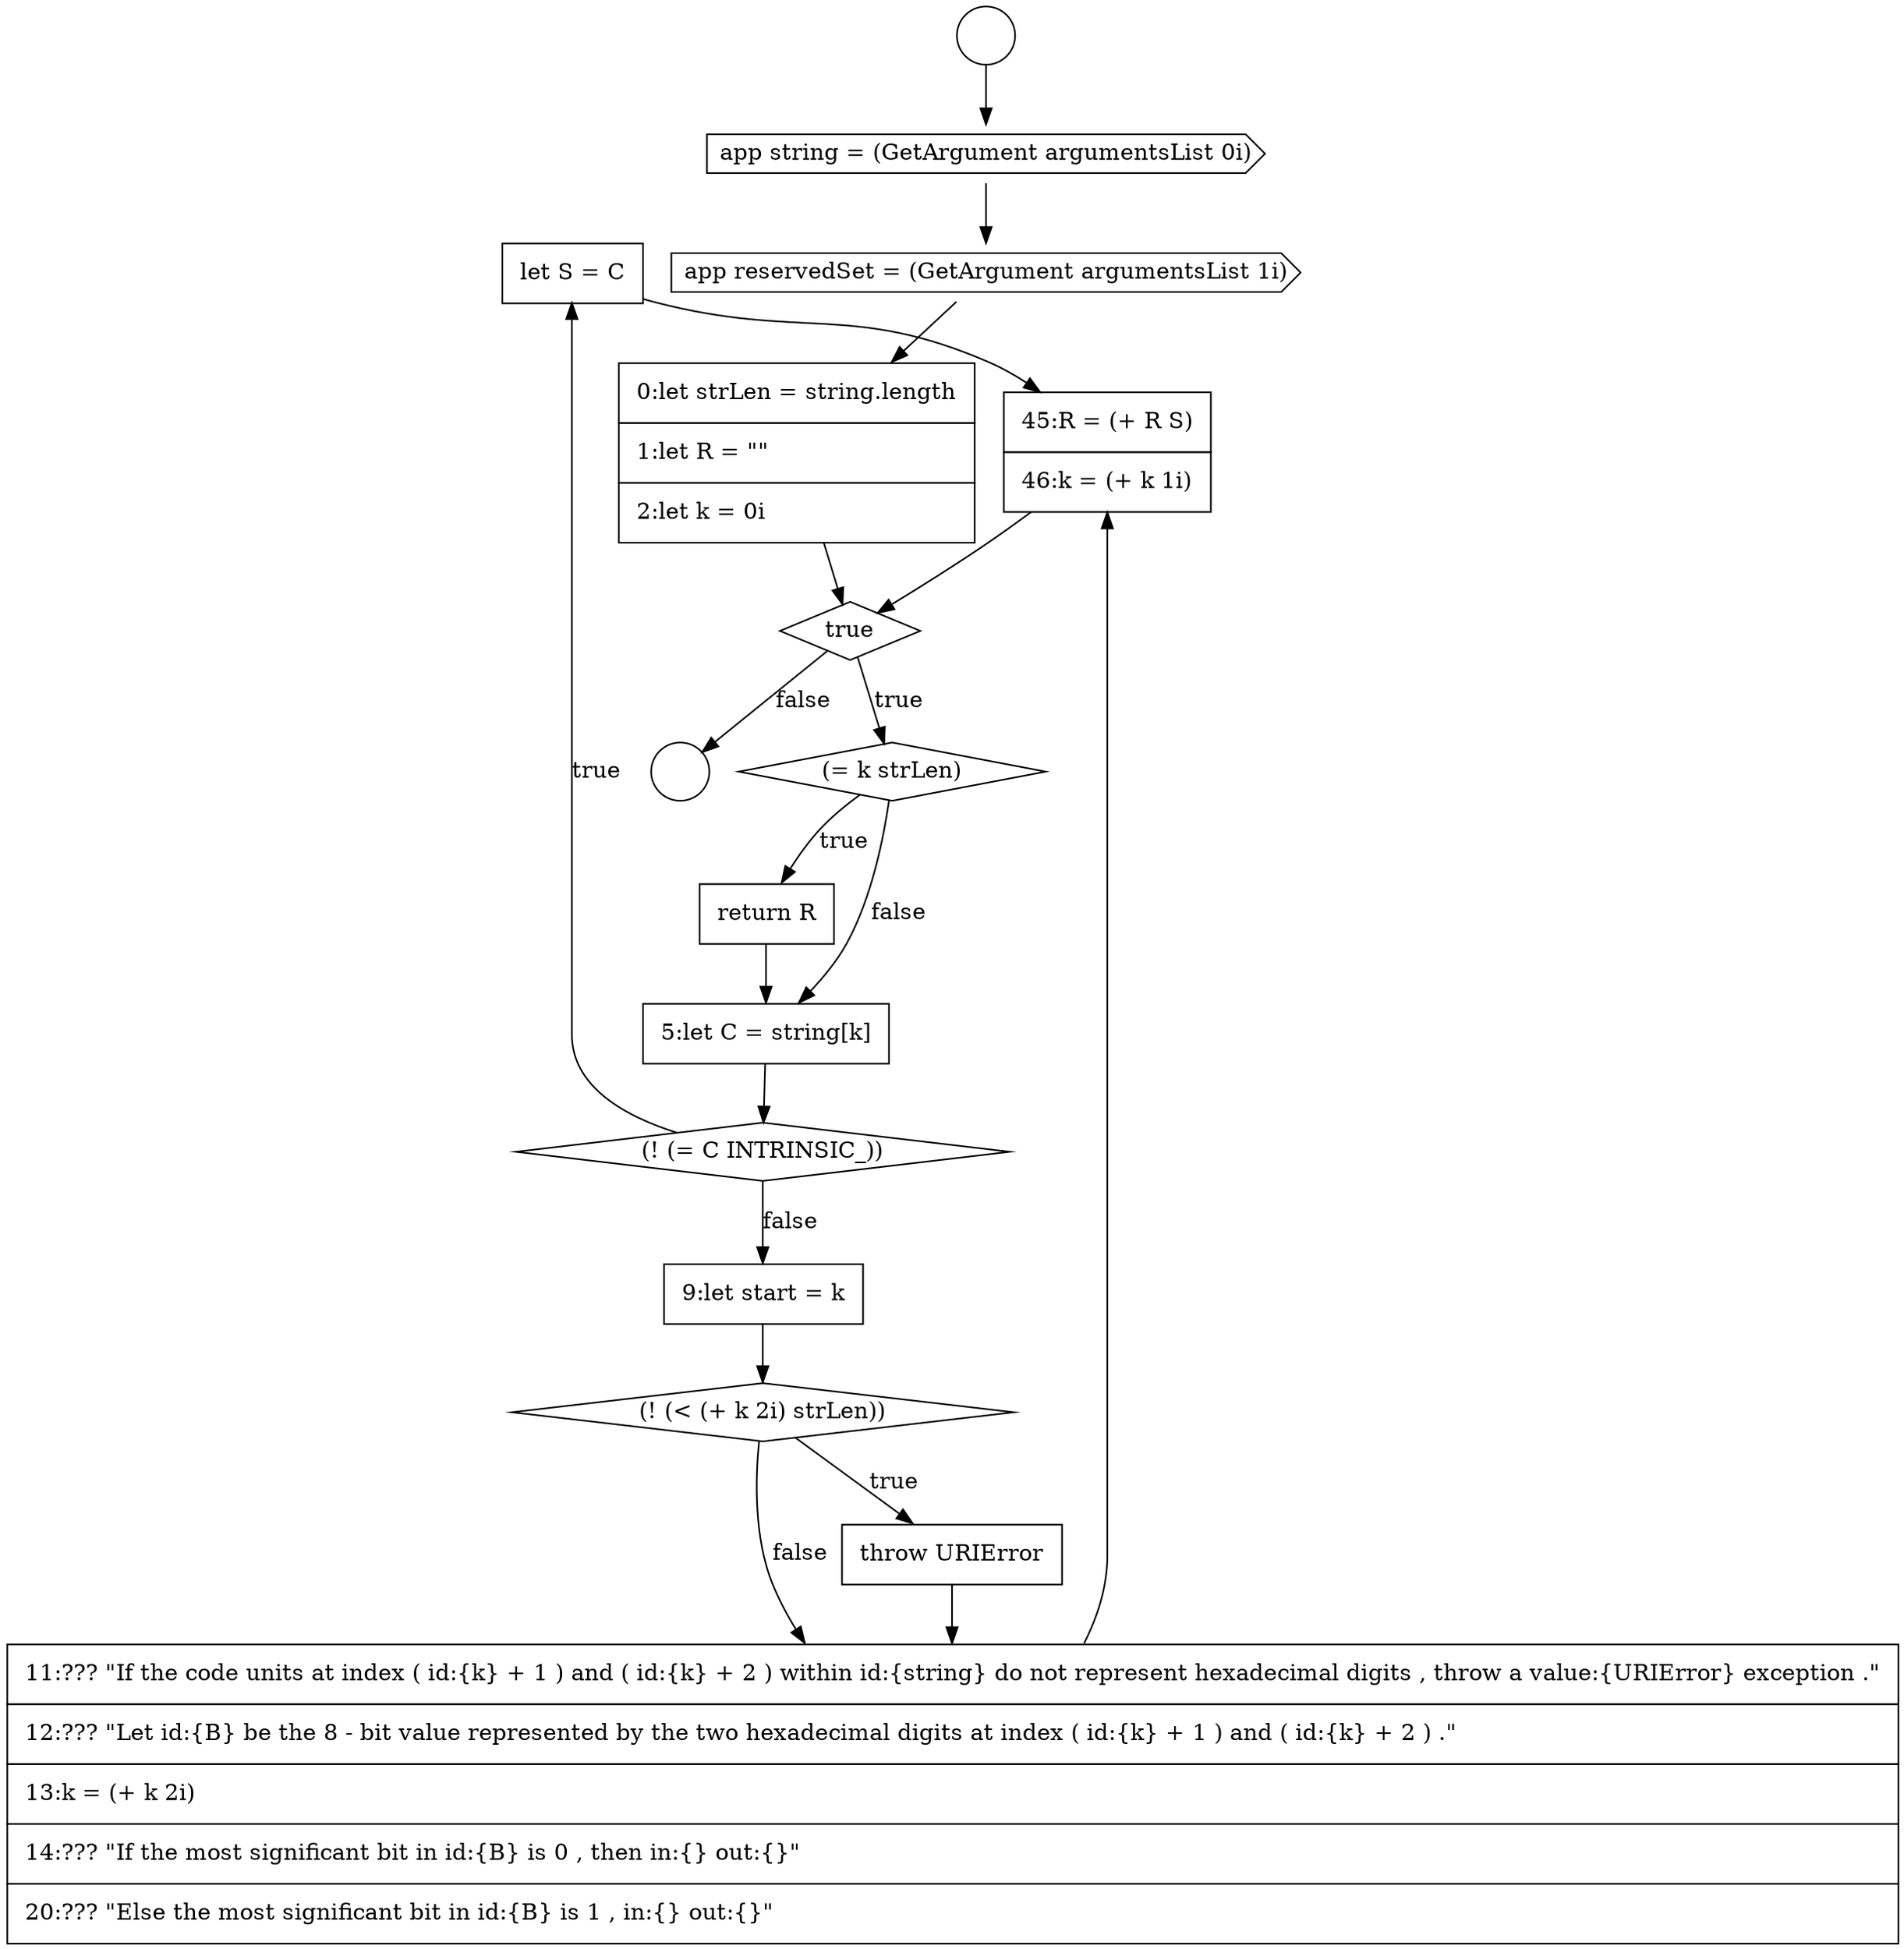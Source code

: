 digraph {
  node10570 [shape=none, margin=0, label=<<font color="black">
    <table border="0" cellborder="1" cellspacing="0" cellpadding="10">
      <tr><td align="left">let S = C</td></tr>
    </table>
  </font>> color="black" fillcolor="white" style=filled]
  node10574 [shape=none, margin=0, label=<<font color="black">
    <table border="0" cellborder="1" cellspacing="0" cellpadding="10">
      <tr><td align="left">11:??? &quot;If the code units at index ( id:{k} + 1 ) and ( id:{k} + 2 ) within id:{string} do not represent hexadecimal digits , throw a value:{URIError} exception .&quot;</td></tr>
      <tr><td align="left">12:??? &quot;Let id:{B} be the 8 - bit value represented by the two hexadecimal digits at index ( id:{k} + 1 ) and ( id:{k} + 2 ) .&quot;</td></tr>
      <tr><td align="left">13:k = (+ k 2i)</td></tr>
      <tr><td align="left">14:??? &quot;If the most significant bit in id:{B} is 0 , then in:{} out:{}&quot;</td></tr>
      <tr><td align="left">20:??? &quot;Else the most significant bit in id:{B} is 1 , in:{} out:{}&quot;</td></tr>
    </table>
  </font>> color="black" fillcolor="white" style=filled]
  node10561 [shape=circle label=" " color="black" fillcolor="white" style=filled]
  node10566 [shape=diamond, label=<<font color="black">(= k strLen)</font>> color="black" fillcolor="white" style=filled]
  node10571 [shape=none, margin=0, label=<<font color="black">
    <table border="0" cellborder="1" cellspacing="0" cellpadding="10">
      <tr><td align="left">9:let start = k</td></tr>
    </table>
  </font>> color="black" fillcolor="white" style=filled]
  node10572 [shape=diamond, label=<<font color="black">(! (&lt; (+ k 2i) strLen))</font>> color="black" fillcolor="white" style=filled]
  node10568 [shape=none, margin=0, label=<<font color="black">
    <table border="0" cellborder="1" cellspacing="0" cellpadding="10">
      <tr><td align="left">5:let C = string[k]</td></tr>
    </table>
  </font>> color="black" fillcolor="white" style=filled]
  node10563 [shape=cds, label=<<font color="black">app reservedSet = (GetArgument argumentsList 1i)</font>> color="black" fillcolor="white" style=filled]
  node10569 [shape=diamond, label=<<font color="black">(! (= C INTRINSIC_))</font>> color="black" fillcolor="white" style=filled]
  node10573 [shape=none, margin=0, label=<<font color="black">
    <table border="0" cellborder="1" cellspacing="0" cellpadding="10">
      <tr><td align="left">throw URIError</td></tr>
    </table>
  </font>> color="black" fillcolor="white" style=filled]
  node10567 [shape=none, margin=0, label=<<font color="black">
    <table border="0" cellborder="1" cellspacing="0" cellpadding="10">
      <tr><td align="left">return R</td></tr>
    </table>
  </font>> color="black" fillcolor="white" style=filled]
  node10562 [shape=cds, label=<<font color="black">app string = (GetArgument argumentsList 0i)</font>> color="black" fillcolor="white" style=filled]
  node10575 [shape=none, margin=0, label=<<font color="black">
    <table border="0" cellborder="1" cellspacing="0" cellpadding="10">
      <tr><td align="left">45:R = (+ R S)</td></tr>
      <tr><td align="left">46:k = (+ k 1i)</td></tr>
    </table>
  </font>> color="black" fillcolor="white" style=filled]
  node10560 [shape=circle label=" " color="black" fillcolor="white" style=filled]
  node10565 [shape=diamond, label=<<font color="black">true</font>> color="black" fillcolor="white" style=filled]
  node10564 [shape=none, margin=0, label=<<font color="black">
    <table border="0" cellborder="1" cellspacing="0" cellpadding="10">
      <tr><td align="left">0:let strLen = string.length</td></tr>
      <tr><td align="left">1:let R = &quot;&quot;</td></tr>
      <tr><td align="left">2:let k = 0i</td></tr>
    </table>
  </font>> color="black" fillcolor="white" style=filled]
  node10569 -> node10570 [label=<<font color="black">true</font>> color="black"]
  node10569 -> node10571 [label=<<font color="black">false</font>> color="black"]
  node10570 -> node10575 [ color="black"]
  node10564 -> node10565 [ color="black"]
  node10574 -> node10575 [ color="black"]
  node10562 -> node10563 [ color="black"]
  node10571 -> node10572 [ color="black"]
  node10568 -> node10569 [ color="black"]
  node10560 -> node10562 [ color="black"]
  node10565 -> node10566 [label=<<font color="black">true</font>> color="black"]
  node10565 -> node10561 [label=<<font color="black">false</font>> color="black"]
  node10572 -> node10573 [label=<<font color="black">true</font>> color="black"]
  node10572 -> node10574 [label=<<font color="black">false</font>> color="black"]
  node10563 -> node10564 [ color="black"]
  node10575 -> node10565 [ color="black"]
  node10567 -> node10568 [ color="black"]
  node10566 -> node10567 [label=<<font color="black">true</font>> color="black"]
  node10566 -> node10568 [label=<<font color="black">false</font>> color="black"]
  node10573 -> node10574 [ color="black"]
}
